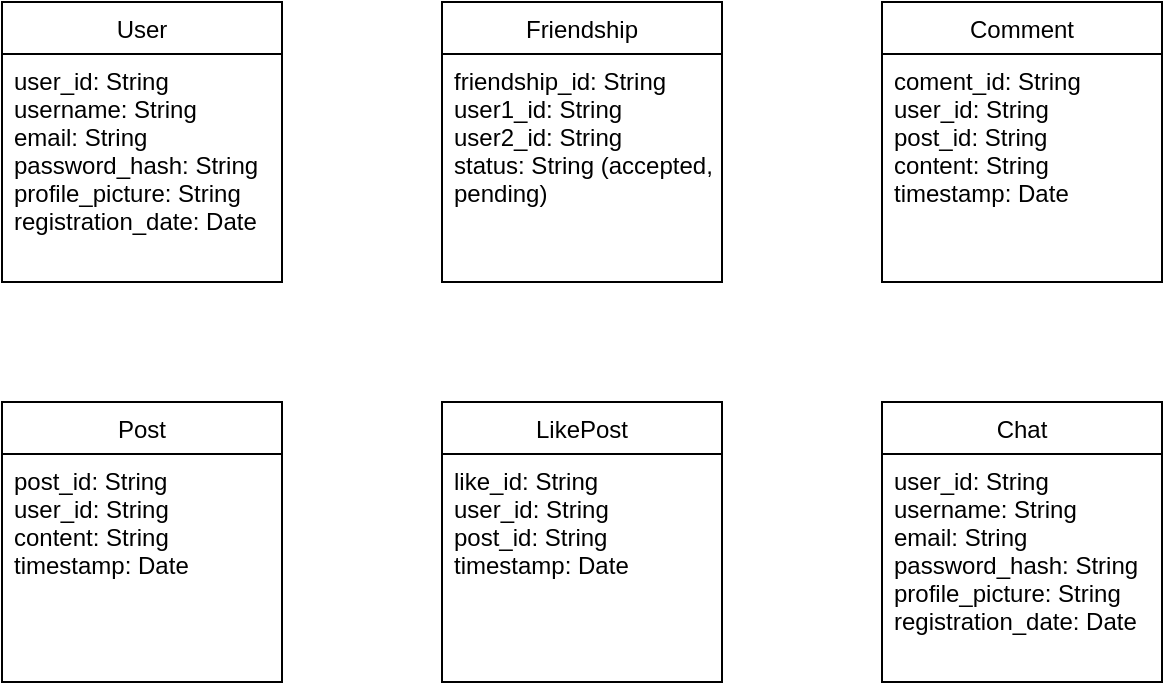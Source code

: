 <mxfile version="18.0.1" type="device"><diagram id="C5RBs43oDa-KdzZeNtuy" name="Page-1"><mxGraphModel dx="760" dy="591" grid="1" gridSize="10" guides="1" tooltips="1" connect="1" arrows="1" fold="1" page="1" pageScale="1" pageWidth="827" pageHeight="1169" math="0" shadow="0"><root><mxCell id="WIyWlLk6GJQsqaUBKTNV-0"/><mxCell id="WIyWlLk6GJQsqaUBKTNV-1" parent="WIyWlLk6GJQsqaUBKTNV-0"/><mxCell id="I2kuoPhdSoNt4Lgc9PnH-1" value="User" style="swimlane;fontStyle=0;childLayout=stackLayout;horizontal=1;startSize=26;fillColor=none;horizontalStack=0;resizeParent=1;resizeParentMax=0;resizeLast=0;collapsible=1;marginBottom=0;swimlaneLine=1;resizeHeight=1;resizeWidth=1;" vertex="1" parent="WIyWlLk6GJQsqaUBKTNV-1"><mxGeometry x="300" y="270" width="140" height="140" as="geometry"><mxRectangle x="300" y="270" width="60" height="26" as="alternateBounds"/></mxGeometry></mxCell><mxCell id="I2kuoPhdSoNt4Lgc9PnH-4" value="user_id: String&#10;username: String&#10;email: String&#10;password_hash: String&#10;profile_picture: String&#10;registration_date: Date" style="text;strokeColor=none;fillColor=none;align=left;verticalAlign=top;spacingLeft=4;spacingRight=4;overflow=hidden;rotatable=0;points=[[0,0.5],[1,0.5]];portConstraint=eastwest;" vertex="1" parent="I2kuoPhdSoNt4Lgc9PnH-1"><mxGeometry y="26" width="140" height="114" as="geometry"/></mxCell><mxCell id="I2kuoPhdSoNt4Lgc9PnH-5" value="Friendship" style="swimlane;fontStyle=0;childLayout=stackLayout;horizontal=1;startSize=26;fillColor=none;horizontalStack=0;resizeParent=1;resizeParentMax=0;resizeLast=0;collapsible=1;marginBottom=0;swimlaneLine=1;resizeHeight=1;resizeWidth=1;" vertex="1" parent="WIyWlLk6GJQsqaUBKTNV-1"><mxGeometry x="520" y="270" width="140" height="140" as="geometry"><mxRectangle x="300" y="270" width="60" height="26" as="alternateBounds"/></mxGeometry></mxCell><mxCell id="I2kuoPhdSoNt4Lgc9PnH-6" value="friendship_id: String&#10;user1_id: String&#10;user2_id: String&#10;status: String (accepted, &#10;pending)" style="text;strokeColor=none;fillColor=none;align=left;verticalAlign=top;spacingLeft=4;spacingRight=4;overflow=hidden;rotatable=0;points=[[0,0.5],[1,0.5]];portConstraint=eastwest;" vertex="1" parent="I2kuoPhdSoNt4Lgc9PnH-5"><mxGeometry y="26" width="140" height="114" as="geometry"/></mxCell><mxCell id="I2kuoPhdSoNt4Lgc9PnH-7" value="Post" style="swimlane;fontStyle=0;childLayout=stackLayout;horizontal=1;startSize=26;fillColor=none;horizontalStack=0;resizeParent=1;resizeParentMax=0;resizeLast=0;collapsible=1;marginBottom=0;swimlaneLine=1;resizeHeight=1;resizeWidth=1;" vertex="1" parent="WIyWlLk6GJQsqaUBKTNV-1"><mxGeometry x="300" y="470" width="140" height="140" as="geometry"><mxRectangle x="300" y="270" width="60" height="26" as="alternateBounds"/></mxGeometry></mxCell><mxCell id="I2kuoPhdSoNt4Lgc9PnH-8" value="post_id: String&#10;user_id: String&#10;content: String&#10;timestamp: Date" style="text;strokeColor=none;fillColor=none;align=left;verticalAlign=top;spacingLeft=4;spacingRight=4;overflow=hidden;rotatable=0;points=[[0,0.5],[1,0.5]];portConstraint=eastwest;" vertex="1" parent="I2kuoPhdSoNt4Lgc9PnH-7"><mxGeometry y="26" width="140" height="114" as="geometry"/></mxCell><mxCell id="I2kuoPhdSoNt4Lgc9PnH-9" value="LikePost" style="swimlane;fontStyle=0;childLayout=stackLayout;horizontal=1;startSize=26;fillColor=none;horizontalStack=0;resizeParent=1;resizeParentMax=0;resizeLast=0;collapsible=1;marginBottom=0;swimlaneLine=1;resizeHeight=1;resizeWidth=1;" vertex="1" parent="WIyWlLk6GJQsqaUBKTNV-1"><mxGeometry x="520" y="470" width="140" height="140" as="geometry"><mxRectangle x="300" y="270" width="60" height="26" as="alternateBounds"/></mxGeometry></mxCell><mxCell id="I2kuoPhdSoNt4Lgc9PnH-10" value="like_id: String&#10;user_id: String&#10;post_id: String&#10;timestamp: Date" style="text;strokeColor=none;fillColor=none;align=left;verticalAlign=top;spacingLeft=4;spacingRight=4;overflow=hidden;rotatable=0;points=[[0,0.5],[1,0.5]];portConstraint=eastwest;" vertex="1" parent="I2kuoPhdSoNt4Lgc9PnH-9"><mxGeometry y="26" width="140" height="114" as="geometry"/></mxCell><mxCell id="I2kuoPhdSoNt4Lgc9PnH-11" value="Comment" style="swimlane;fontStyle=0;childLayout=stackLayout;horizontal=1;startSize=26;fillColor=none;horizontalStack=0;resizeParent=1;resizeParentMax=0;resizeLast=0;collapsible=1;marginBottom=0;swimlaneLine=1;resizeHeight=1;resizeWidth=1;" vertex="1" parent="WIyWlLk6GJQsqaUBKTNV-1"><mxGeometry x="740" y="270" width="140" height="140" as="geometry"><mxRectangle x="300" y="270" width="60" height="26" as="alternateBounds"/></mxGeometry></mxCell><mxCell id="I2kuoPhdSoNt4Lgc9PnH-12" value="coment_id: String&#10;user_id: String&#10;post_id: String&#10;content: String&#10;timestamp: Date&#10;" style="text;strokeColor=none;fillColor=none;align=left;verticalAlign=top;spacingLeft=4;spacingRight=4;overflow=hidden;rotatable=0;points=[[0,0.5],[1,0.5]];portConstraint=eastwest;" vertex="1" parent="I2kuoPhdSoNt4Lgc9PnH-11"><mxGeometry y="26" width="140" height="114" as="geometry"/></mxCell><mxCell id="I2kuoPhdSoNt4Lgc9PnH-13" value="Chat" style="swimlane;fontStyle=0;childLayout=stackLayout;horizontal=1;startSize=26;fillColor=none;horizontalStack=0;resizeParent=1;resizeParentMax=0;resizeLast=0;collapsible=1;marginBottom=0;swimlaneLine=1;resizeHeight=1;resizeWidth=1;" vertex="1" parent="WIyWlLk6GJQsqaUBKTNV-1"><mxGeometry x="740" y="470" width="140" height="140" as="geometry"><mxRectangle x="300" y="270" width="60" height="26" as="alternateBounds"/></mxGeometry></mxCell><mxCell id="I2kuoPhdSoNt4Lgc9PnH-14" value="user_id: String&#10;username: String&#10;email: String&#10;password_hash: String&#10;profile_picture: String&#10;registration_date: Date" style="text;strokeColor=none;fillColor=none;align=left;verticalAlign=top;spacingLeft=4;spacingRight=4;overflow=hidden;rotatable=0;points=[[0,0.5],[1,0.5]];portConstraint=eastwest;" vertex="1" parent="I2kuoPhdSoNt4Lgc9PnH-13"><mxGeometry y="26" width="140" height="114" as="geometry"/></mxCell></root></mxGraphModel></diagram></mxfile>